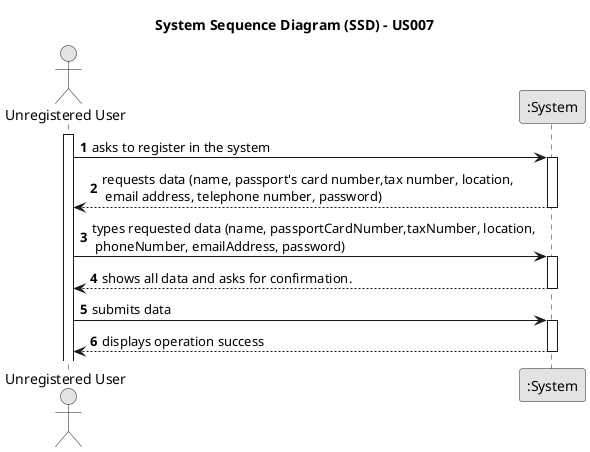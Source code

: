 @startuml
skinparam monochrome true
skinparam packageStyle rectangle
skinparam shadowing false

title System Sequence Diagram (SSD) - US007

autonumber

actor "Unregistered User" as User
participant ":System" as System

activate User

    User -> System : asks to register in the system
    activate System

    System --> User : requests data (name, passport's card number,tax number, location,\n email address, telephone number, password)
    deactivate System

    User -> System : types requested data (name, passportCardNumber,taxNumber, location,\n phoneNumber, emailAddress, password)
    activate System

    System --> User : shows all data and asks for confirmation.
    deactivate System

    User -> System : submits data
    activate System

    System --> User : displays operation success
    deactivate System

@enduml